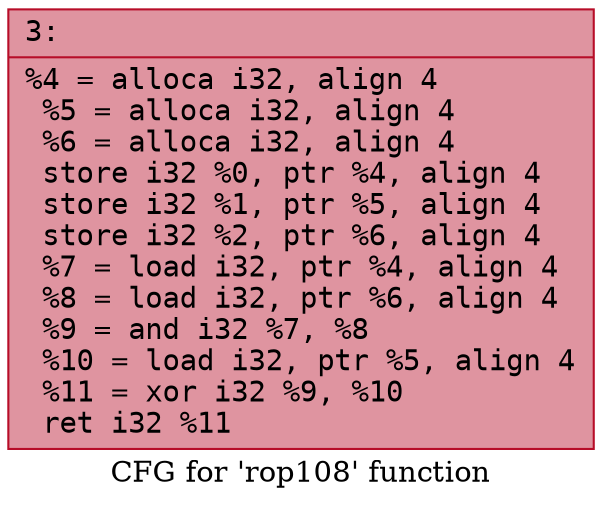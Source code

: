 digraph "CFG for 'rop108' function" {
	label="CFG for 'rop108' function";

	Node0x6000015c00a0 [shape=record,color="#b70d28ff", style=filled, fillcolor="#b70d2870" fontname="Courier",label="{3:\l|  %4 = alloca i32, align 4\l  %5 = alloca i32, align 4\l  %6 = alloca i32, align 4\l  store i32 %0, ptr %4, align 4\l  store i32 %1, ptr %5, align 4\l  store i32 %2, ptr %6, align 4\l  %7 = load i32, ptr %4, align 4\l  %8 = load i32, ptr %6, align 4\l  %9 = and i32 %7, %8\l  %10 = load i32, ptr %5, align 4\l  %11 = xor i32 %9, %10\l  ret i32 %11\l}"];
}
